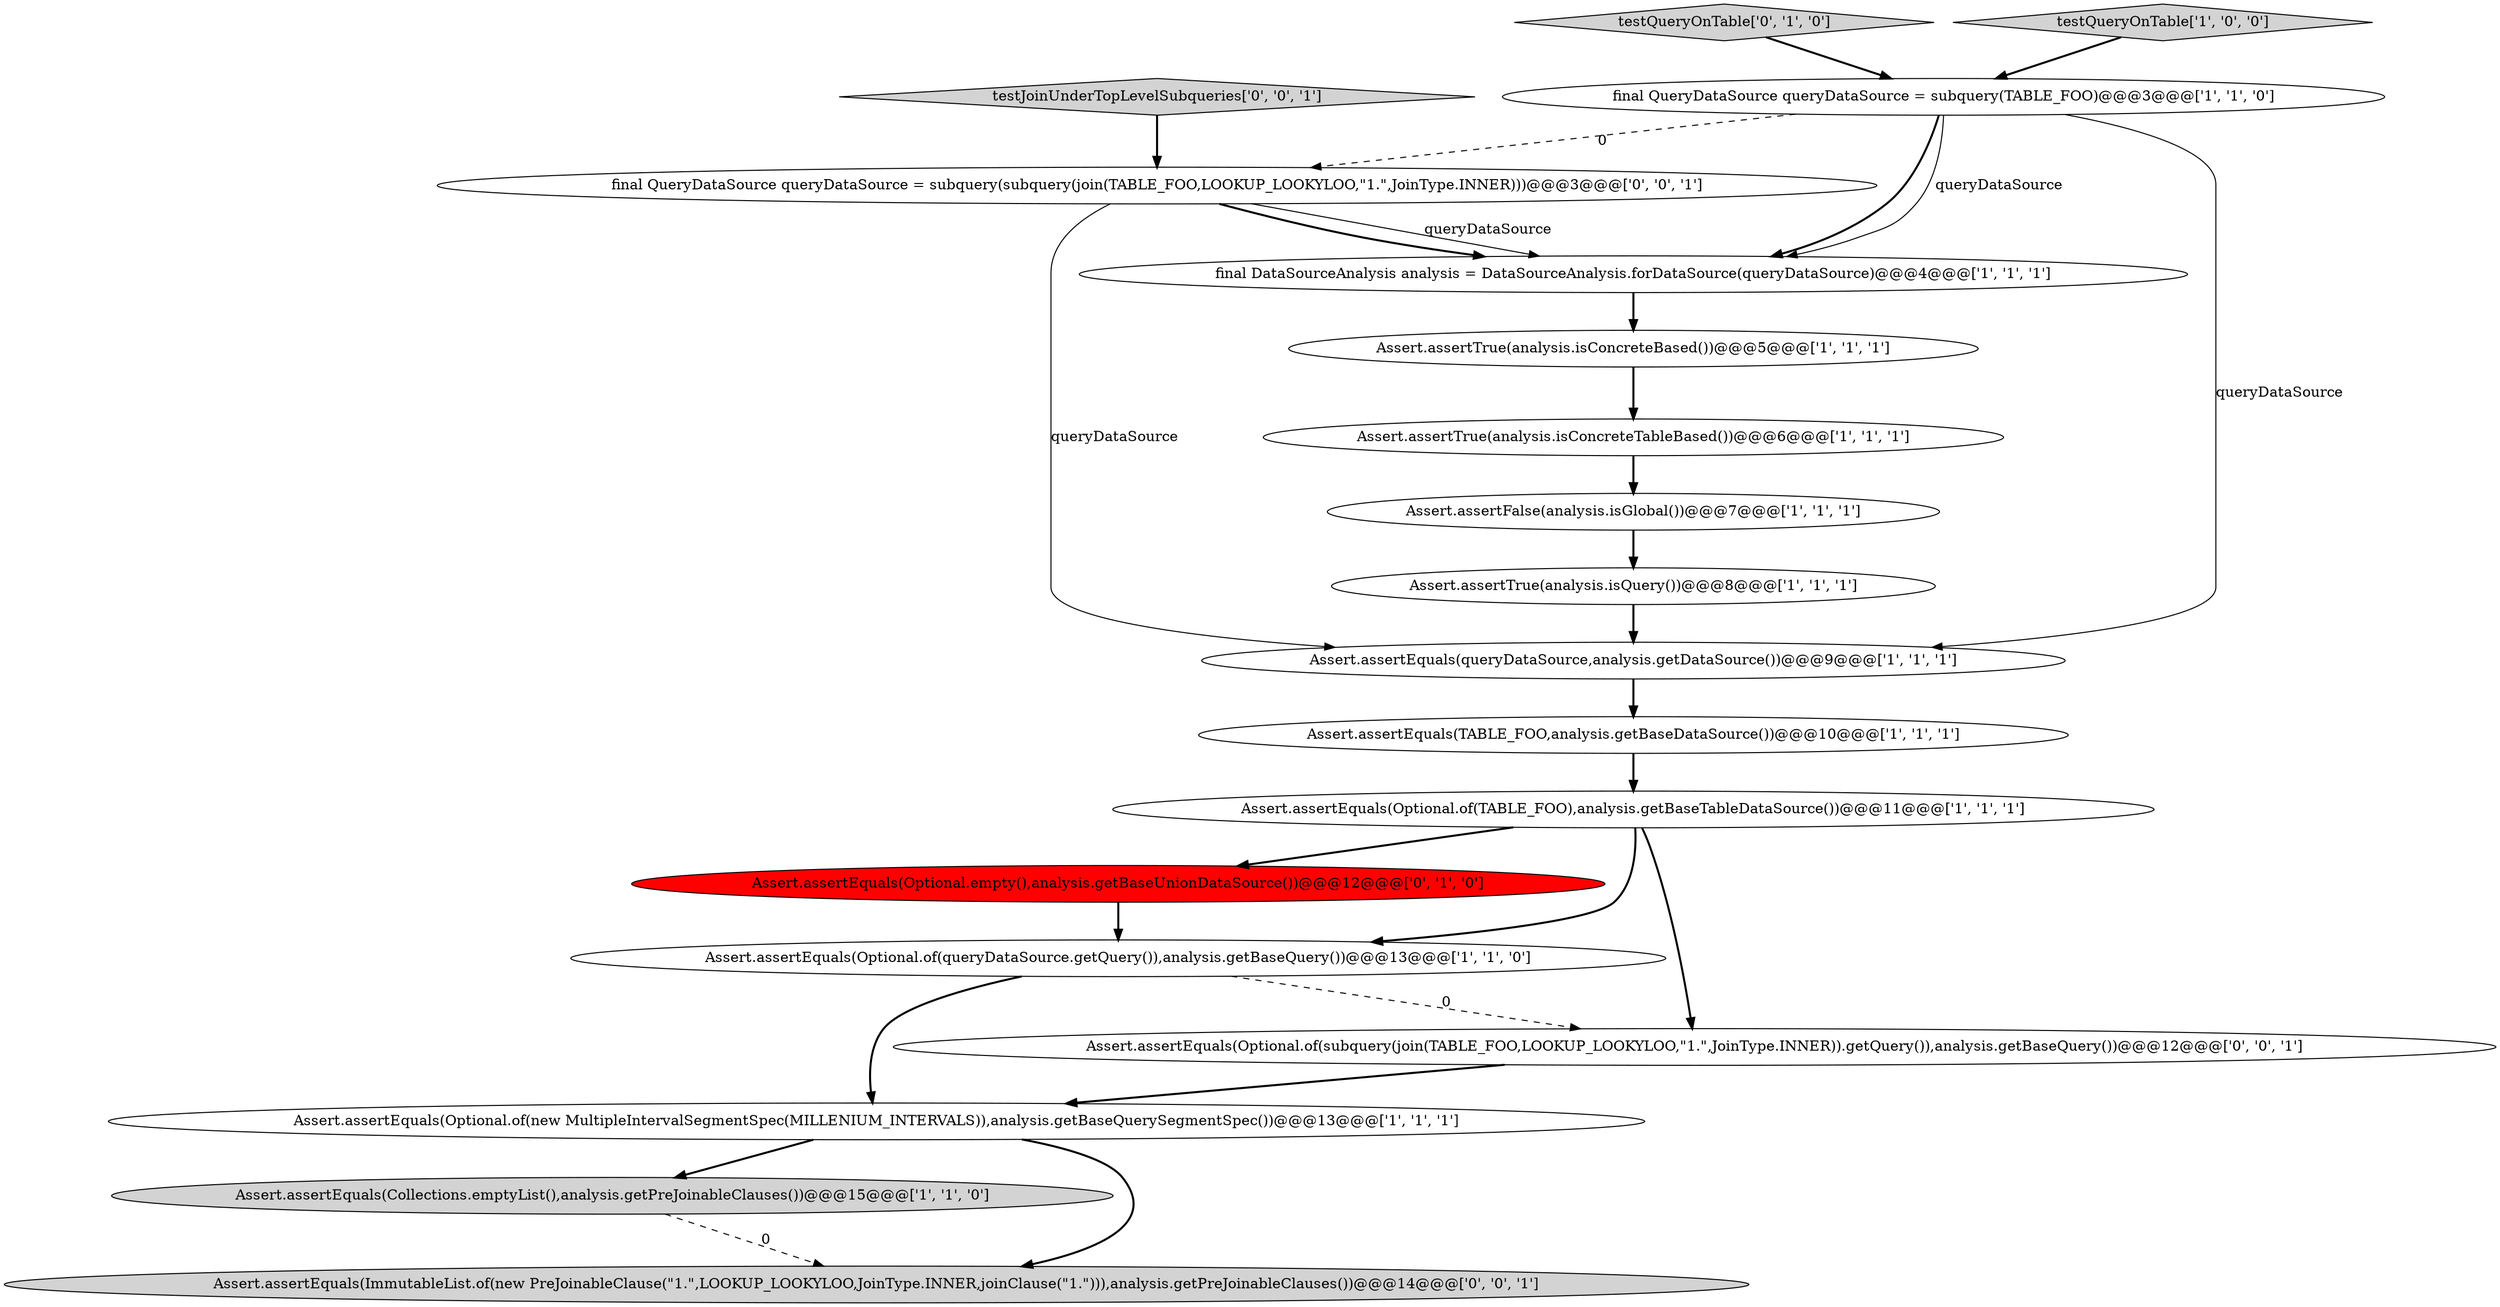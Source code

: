 digraph {
5 [style = filled, label = "Assert.assertEquals(queryDataSource,analysis.getDataSource())@@@9@@@['1', '1', '1']", fillcolor = white, shape = ellipse image = "AAA0AAABBB1BBB"];
11 [style = filled, label = "Assert.assertEquals(TABLE_FOO,analysis.getBaseDataSource())@@@10@@@['1', '1', '1']", fillcolor = white, shape = ellipse image = "AAA0AAABBB1BBB"];
17 [style = filled, label = "final QueryDataSource queryDataSource = subquery(subquery(join(TABLE_FOO,LOOKUP_LOOKYLOO,\"1.\",JoinType.INNER)))@@@3@@@['0', '0', '1']", fillcolor = white, shape = ellipse image = "AAA0AAABBB3BBB"];
14 [style = filled, label = "testQueryOnTable['0', '1', '0']", fillcolor = lightgray, shape = diamond image = "AAA0AAABBB2BBB"];
13 [style = filled, label = "Assert.assertEquals(Optional.empty(),analysis.getBaseUnionDataSource())@@@12@@@['0', '1', '0']", fillcolor = red, shape = ellipse image = "AAA1AAABBB2BBB"];
6 [style = filled, label = "final QueryDataSource queryDataSource = subquery(TABLE_FOO)@@@3@@@['1', '1', '0']", fillcolor = white, shape = ellipse image = "AAA0AAABBB1BBB"];
0 [style = filled, label = "Assert.assertEquals(Collections.emptyList(),analysis.getPreJoinableClauses())@@@15@@@['1', '1', '0']", fillcolor = lightgray, shape = ellipse image = "AAA0AAABBB1BBB"];
3 [style = filled, label = "Assert.assertTrue(analysis.isConcreteTableBased())@@@6@@@['1', '1', '1']", fillcolor = white, shape = ellipse image = "AAA0AAABBB1BBB"];
4 [style = filled, label = "Assert.assertEquals(Optional.of(new MultipleIntervalSegmentSpec(MILLENIUM_INTERVALS)),analysis.getBaseQuerySegmentSpec())@@@13@@@['1', '1', '1']", fillcolor = white, shape = ellipse image = "AAA0AAABBB1BBB"];
8 [style = filled, label = "testQueryOnTable['1', '0', '0']", fillcolor = lightgray, shape = diamond image = "AAA0AAABBB1BBB"];
7 [style = filled, label = "Assert.assertTrue(analysis.isConcreteBased())@@@5@@@['1', '1', '1']", fillcolor = white, shape = ellipse image = "AAA0AAABBB1BBB"];
10 [style = filled, label = "Assert.assertFalse(analysis.isGlobal())@@@7@@@['1', '1', '1']", fillcolor = white, shape = ellipse image = "AAA0AAABBB1BBB"];
9 [style = filled, label = "Assert.assertEquals(Optional.of(queryDataSource.getQuery()),analysis.getBaseQuery())@@@13@@@['1', '1', '0']", fillcolor = white, shape = ellipse image = "AAA0AAABBB1BBB"];
1 [style = filled, label = "Assert.assertTrue(analysis.isQuery())@@@8@@@['1', '1', '1']", fillcolor = white, shape = ellipse image = "AAA0AAABBB1BBB"];
15 [style = filled, label = "testJoinUnderTopLevelSubqueries['0', '0', '1']", fillcolor = lightgray, shape = diamond image = "AAA0AAABBB3BBB"];
16 [style = filled, label = "Assert.assertEquals(Optional.of(subquery(join(TABLE_FOO,LOOKUP_LOOKYLOO,\"1.\",JoinType.INNER)).getQuery()),analysis.getBaseQuery())@@@12@@@['0', '0', '1']", fillcolor = white, shape = ellipse image = "AAA0AAABBB3BBB"];
18 [style = filled, label = "Assert.assertEquals(ImmutableList.of(new PreJoinableClause(\"1.\",LOOKUP_LOOKYLOO,JoinType.INNER,joinClause(\"1.\"))),analysis.getPreJoinableClauses())@@@14@@@['0', '0', '1']", fillcolor = lightgray, shape = ellipse image = "AAA0AAABBB3BBB"];
2 [style = filled, label = "final DataSourceAnalysis analysis = DataSourceAnalysis.forDataSource(queryDataSource)@@@4@@@['1', '1', '1']", fillcolor = white, shape = ellipse image = "AAA0AAABBB1BBB"];
12 [style = filled, label = "Assert.assertEquals(Optional.of(TABLE_FOO),analysis.getBaseTableDataSource())@@@11@@@['1', '1', '1']", fillcolor = white, shape = ellipse image = "AAA0AAABBB1BBB"];
1->5 [style = bold, label=""];
9->16 [style = dashed, label="0"];
6->5 [style = solid, label="queryDataSource"];
9->4 [style = bold, label=""];
11->12 [style = bold, label=""];
8->6 [style = bold, label=""];
12->16 [style = bold, label=""];
4->18 [style = bold, label=""];
6->17 [style = dashed, label="0"];
12->9 [style = bold, label=""];
7->3 [style = bold, label=""];
4->0 [style = bold, label=""];
6->2 [style = bold, label=""];
17->5 [style = solid, label="queryDataSource"];
3->10 [style = bold, label=""];
12->13 [style = bold, label=""];
17->2 [style = solid, label="queryDataSource"];
15->17 [style = bold, label=""];
17->2 [style = bold, label=""];
6->2 [style = solid, label="queryDataSource"];
0->18 [style = dashed, label="0"];
5->11 [style = bold, label=""];
13->9 [style = bold, label=""];
2->7 [style = bold, label=""];
16->4 [style = bold, label=""];
10->1 [style = bold, label=""];
14->6 [style = bold, label=""];
}

